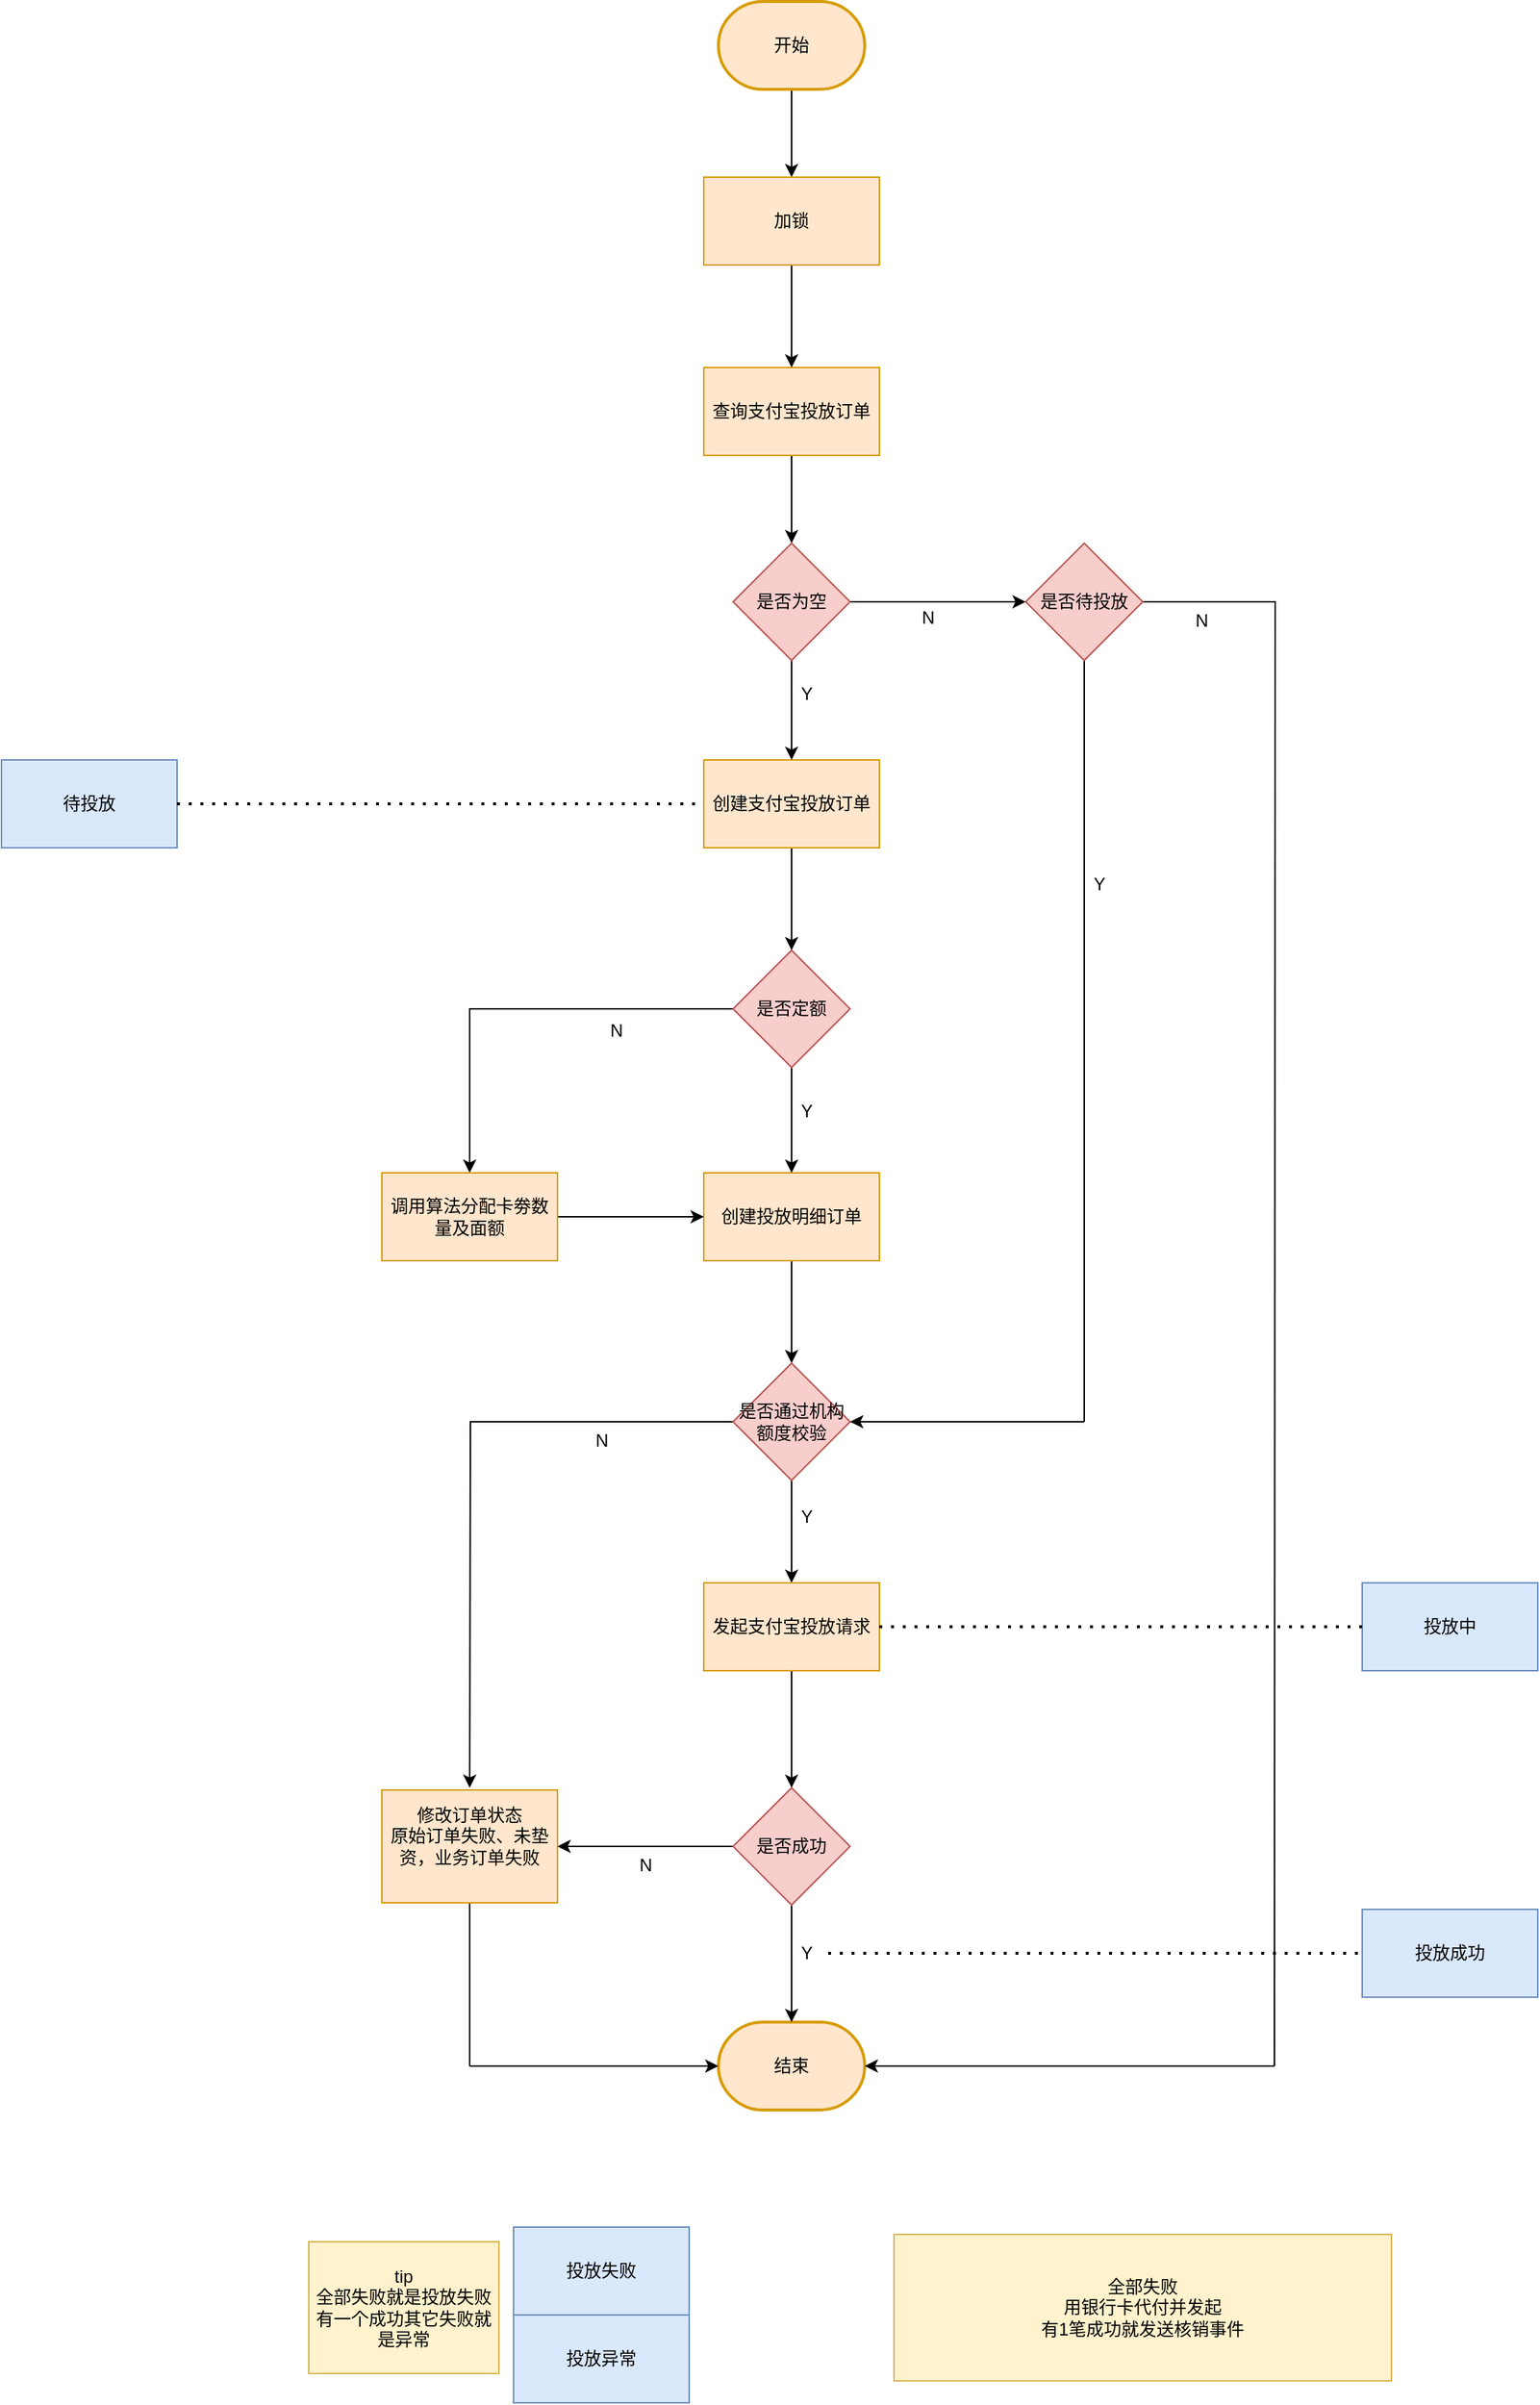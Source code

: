 <mxfile version="24.0.0" type="github">
  <diagram name="第 1 页" id="8frAWVtzLvTuzlNs_-fz">
    <mxGraphModel dx="1259" dy="654" grid="1" gridSize="10" guides="1" tooltips="1" connect="1" arrows="1" fold="1" page="1" pageScale="1" pageWidth="1654" pageHeight="2336" math="0" shadow="0">
      <root>
        <mxCell id="0" />
        <mxCell id="1" parent="0" />
        <mxCell id="xYjpcLdxqhervv9B-v4O-3" value="" style="edgeStyle=orthogonalEdgeStyle;rounded=0;orthogonalLoop=1;jettySize=auto;html=1;" parent="1" source="g6f9Jw1fsvvUWU2UvQlF-1" target="g6f9Jw1fsvvUWU2UvQlF-29" edge="1">
          <mxGeometry relative="1" as="geometry" />
        </mxCell>
        <mxCell id="g6f9Jw1fsvvUWU2UvQlF-1" value="开始" style="strokeWidth=2;html=1;shape=mxgraph.flowchart.terminator;whiteSpace=wrap;fillColor=#ffe6cc;strokeColor=#d79b00;" parent="1" vertex="1">
          <mxGeometry x="620" y="240" width="100" height="60" as="geometry" />
        </mxCell>
        <mxCell id="xYjpcLdxqhervv9B-v4O-5" value="" style="edgeStyle=orthogonalEdgeStyle;rounded=0;orthogonalLoop=1;jettySize=auto;html=1;" parent="1" source="g6f9Jw1fsvvUWU2UvQlF-4" target="mvtBaJ4apNlxIbWJkmAT-6" edge="1">
          <mxGeometry relative="1" as="geometry" />
        </mxCell>
        <mxCell id="g6f9Jw1fsvvUWU2UvQlF-4" value="查询支付宝投放订单" style="rounded=0;whiteSpace=wrap;html=1;fillColor=#ffe6cc;strokeColor=#d79b00;" parent="1" vertex="1">
          <mxGeometry x="610" y="490" width="120" height="60" as="geometry" />
        </mxCell>
        <mxCell id="xYjpcLdxqhervv9B-v4O-13" value="" style="edgeStyle=orthogonalEdgeStyle;rounded=0;orthogonalLoop=1;jettySize=auto;html=1;" parent="1" source="g6f9Jw1fsvvUWU2UvQlF-5" target="g6f9Jw1fsvvUWU2UvQlF-19" edge="1">
          <mxGeometry relative="1" as="geometry" />
        </mxCell>
        <mxCell id="g6f9Jw1fsvvUWU2UvQlF-5" value="创建投放明细订单" style="rounded=0;whiteSpace=wrap;html=1;fillColor=#ffe6cc;strokeColor=#d79b00;" parent="1" vertex="1">
          <mxGeometry x="610" y="1040" width="120" height="60" as="geometry" />
        </mxCell>
        <mxCell id="xYjpcLdxqhervv9B-v4O-9" value="" style="edgeStyle=orthogonalEdgeStyle;rounded=0;orthogonalLoop=1;jettySize=auto;html=1;" parent="1" source="g6f9Jw1fsvvUWU2UvQlF-6" target="g6f9Jw1fsvvUWU2UvQlF-5" edge="1">
          <mxGeometry relative="1" as="geometry" />
        </mxCell>
        <mxCell id="xYjpcLdxqhervv9B-v4O-24" style="edgeStyle=orthogonalEdgeStyle;rounded=0;orthogonalLoop=1;jettySize=auto;html=1;entryX=0.5;entryY=0;entryDx=0;entryDy=0;elbow=vertical;" parent="1" source="g6f9Jw1fsvvUWU2UvQlF-6" target="g6f9Jw1fsvvUWU2UvQlF-8" edge="1">
          <mxGeometry relative="1" as="geometry" />
        </mxCell>
        <mxCell id="g6f9Jw1fsvvUWU2UvQlF-6" value="是否定额" style="rhombus;whiteSpace=wrap;html=1;fillColor=#f8cecc;strokeColor=#b85450;" parent="1" vertex="1">
          <mxGeometry x="630" y="888" width="80" height="80" as="geometry" />
        </mxCell>
        <mxCell id="xYjpcLdxqhervv9B-v4O-23" style="edgeStyle=orthogonalEdgeStyle;rounded=0;orthogonalLoop=1;jettySize=auto;html=1;entryX=0;entryY=0.5;entryDx=0;entryDy=0;elbow=vertical;" parent="1" source="g6f9Jw1fsvvUWU2UvQlF-8" target="g6f9Jw1fsvvUWU2UvQlF-5" edge="1">
          <mxGeometry relative="1" as="geometry" />
        </mxCell>
        <mxCell id="g6f9Jw1fsvvUWU2UvQlF-8" value="调用算法分配卡劵数量及面额" style="rounded=0;whiteSpace=wrap;html=1;fillColor=#ffe6cc;strokeColor=#d79b00;" parent="1" vertex="1">
          <mxGeometry x="390" y="1040" width="120" height="60" as="geometry" />
        </mxCell>
        <mxCell id="g6f9Jw1fsvvUWU2UvQlF-18" value="结束" style="strokeWidth=2;html=1;shape=mxgraph.flowchart.terminator;whiteSpace=wrap;fillColor=#ffe6cc;strokeColor=#d79b00;" parent="1" vertex="1">
          <mxGeometry x="620" y="1620" width="100" height="60" as="geometry" />
        </mxCell>
        <mxCell id="xYjpcLdxqhervv9B-v4O-14" value="" style="edgeStyle=orthogonalEdgeStyle;rounded=0;orthogonalLoop=1;jettySize=auto;html=1;" parent="1" source="g6f9Jw1fsvvUWU2UvQlF-19" target="g6f9Jw1fsvvUWU2UvQlF-20" edge="1">
          <mxGeometry relative="1" as="geometry" />
        </mxCell>
        <mxCell id="xYjpcLdxqhervv9B-v4O-27" style="edgeStyle=orthogonalEdgeStyle;rounded=0;orthogonalLoop=1;jettySize=auto;html=1;elbow=vertical;" parent="1" source="g6f9Jw1fsvvUWU2UvQlF-19" edge="1">
          <mxGeometry relative="1" as="geometry">
            <mxPoint x="450" y="1460" as="targetPoint" />
          </mxGeometry>
        </mxCell>
        <mxCell id="g6f9Jw1fsvvUWU2UvQlF-19" value="是否通过机构额度校验" style="rhombus;whiteSpace=wrap;html=1;fillColor=#f8cecc;strokeColor=#b85450;" parent="1" vertex="1">
          <mxGeometry x="630" y="1170" width="80" height="80" as="geometry" />
        </mxCell>
        <mxCell id="xYjpcLdxqhervv9B-v4O-15" value="" style="edgeStyle=orthogonalEdgeStyle;rounded=0;orthogonalLoop=1;jettySize=auto;html=1;" parent="1" source="g6f9Jw1fsvvUWU2UvQlF-20" target="mvtBaJ4apNlxIbWJkmAT-19" edge="1">
          <mxGeometry relative="1" as="geometry" />
        </mxCell>
        <mxCell id="g6f9Jw1fsvvUWU2UvQlF-20" value="发起支付宝投放请求" style="rounded=0;whiteSpace=wrap;html=1;fillColor=#ffe6cc;strokeColor=#d79b00;" parent="1" vertex="1">
          <mxGeometry x="610" y="1320" width="120" height="60" as="geometry" />
        </mxCell>
        <mxCell id="xYjpcLdxqhervv9B-v4O-4" value="" style="edgeStyle=orthogonalEdgeStyle;rounded=0;orthogonalLoop=1;jettySize=auto;html=1;" parent="1" source="g6f9Jw1fsvvUWU2UvQlF-29" target="g6f9Jw1fsvvUWU2UvQlF-4" edge="1">
          <mxGeometry relative="1" as="geometry" />
        </mxCell>
        <mxCell id="g6f9Jw1fsvvUWU2UvQlF-29" value="加锁" style="rounded=0;whiteSpace=wrap;html=1;fillColor=#ffe6cc;strokeColor=#d79b00;" parent="1" vertex="1">
          <mxGeometry x="610" y="360" width="120" height="60" as="geometry" />
        </mxCell>
        <mxCell id="xYjpcLdxqhervv9B-v4O-29" style="edgeStyle=orthogonalEdgeStyle;rounded=0;orthogonalLoop=1;jettySize=auto;html=1;elbow=vertical;endArrow=none;endFill=0;" parent="1" source="g6f9Jw1fsvvUWU2UvQlF-37" edge="1">
          <mxGeometry relative="1" as="geometry">
            <mxPoint x="450" y="1650" as="targetPoint" />
          </mxGeometry>
        </mxCell>
        <mxCell id="g6f9Jw1fsvvUWU2UvQlF-37" value="修改订单状态&lt;div&gt;原始订单失败、未垫资，&lt;span style=&quot;background-color: initial;&quot;&gt;业务订单失败&lt;/span&gt;&lt;/div&gt;&lt;div&gt;&lt;br&gt;&lt;/div&gt;" style="rounded=0;whiteSpace=wrap;html=1;fillColor=#ffe6cc;strokeColor=#d79b00;" parent="1" vertex="1">
          <mxGeometry x="390" y="1461.5" width="120" height="77" as="geometry" />
        </mxCell>
        <mxCell id="xYjpcLdxqhervv9B-v4O-8" value="" style="edgeStyle=orthogonalEdgeStyle;rounded=0;orthogonalLoop=1;jettySize=auto;html=1;" parent="1" source="mvtBaJ4apNlxIbWJkmAT-2" target="g6f9Jw1fsvvUWU2UvQlF-6" edge="1">
          <mxGeometry relative="1" as="geometry" />
        </mxCell>
        <mxCell id="mvtBaJ4apNlxIbWJkmAT-2" value="&lt;div&gt;创建支付宝投放订单&lt;/div&gt;" style="rounded=0;whiteSpace=wrap;html=1;fillColor=#ffe6cc;strokeColor=#d79b00;" parent="1" vertex="1">
          <mxGeometry x="610" y="758" width="120" height="60" as="geometry" />
        </mxCell>
        <mxCell id="xYjpcLdxqhervv9B-v4O-6" value="" style="edgeStyle=orthogonalEdgeStyle;rounded=0;orthogonalLoop=1;jettySize=auto;html=1;" parent="1" source="mvtBaJ4apNlxIbWJkmAT-6" target="mvtBaJ4apNlxIbWJkmAT-2" edge="1">
          <mxGeometry relative="1" as="geometry" />
        </mxCell>
        <mxCell id="xYjpcLdxqhervv9B-v4O-11" style="edgeStyle=orthogonalEdgeStyle;rounded=0;orthogonalLoop=1;jettySize=auto;html=1;entryX=0;entryY=0.5;entryDx=0;entryDy=0;" parent="1" source="mvtBaJ4apNlxIbWJkmAT-6" target="xYjpcLdxqhervv9B-v4O-1" edge="1">
          <mxGeometry relative="1" as="geometry" />
        </mxCell>
        <mxCell id="mvtBaJ4apNlxIbWJkmAT-6" value="是否为空" style="rhombus;whiteSpace=wrap;html=1;fillColor=#f8cecc;strokeColor=#b85450;" parent="1" vertex="1">
          <mxGeometry x="630" y="610" width="80" height="80" as="geometry" />
        </mxCell>
        <mxCell id="xYjpcLdxqhervv9B-v4O-16" value="" style="edgeStyle=orthogonalEdgeStyle;rounded=0;orthogonalLoop=1;jettySize=auto;html=1;" parent="1" source="mvtBaJ4apNlxIbWJkmAT-19" target="g6f9Jw1fsvvUWU2UvQlF-18" edge="1">
          <mxGeometry relative="1" as="geometry" />
        </mxCell>
        <mxCell id="xYjpcLdxqhervv9B-v4O-28" style="edgeStyle=orthogonalEdgeStyle;rounded=0;orthogonalLoop=1;jettySize=auto;html=1;entryX=1;entryY=0.5;entryDx=0;entryDy=0;elbow=vertical;" parent="1" source="mvtBaJ4apNlxIbWJkmAT-19" target="g6f9Jw1fsvvUWU2UvQlF-37" edge="1">
          <mxGeometry relative="1" as="geometry" />
        </mxCell>
        <mxCell id="mvtBaJ4apNlxIbWJkmAT-19" value="是否成功" style="rhombus;whiteSpace=wrap;html=1;fillColor=#f8cecc;strokeColor=#b85450;" parent="1" vertex="1">
          <mxGeometry x="630" y="1460" width="80" height="80" as="geometry" />
        </mxCell>
        <mxCell id="mvtBaJ4apNlxIbWJkmAT-21" value="&lt;div&gt;全部失败&lt;/div&gt;用银行卡代付并发起&lt;div&gt;有1笔成功就发送核销事件&lt;/div&gt;" style="rounded=0;whiteSpace=wrap;html=1;fillColor=#fff2cc;strokeColor=#d6b656;" parent="1" vertex="1">
          <mxGeometry x="740" y="1765" width="340" height="100" as="geometry" />
        </mxCell>
        <mxCell id="xYjpcLdxqhervv9B-v4O-25" style="edgeStyle=orthogonalEdgeStyle;rounded=0;orthogonalLoop=1;jettySize=auto;html=1;elbow=vertical;endArrow=none;endFill=0;" parent="1" source="xYjpcLdxqhervv9B-v4O-1" edge="1">
          <mxGeometry relative="1" as="geometry">
            <mxPoint x="870" y="1210" as="targetPoint" />
          </mxGeometry>
        </mxCell>
        <mxCell id="xYjpcLdxqhervv9B-v4O-32" style="edgeStyle=orthogonalEdgeStyle;rounded=0;orthogonalLoop=1;jettySize=auto;html=1;elbow=vertical;endArrow=none;endFill=0;" parent="1" source="xYjpcLdxqhervv9B-v4O-1" edge="1">
          <mxGeometry relative="1" as="geometry">
            <mxPoint x="1000" y="1650" as="targetPoint" />
          </mxGeometry>
        </mxCell>
        <mxCell id="xYjpcLdxqhervv9B-v4O-1" value="是否待投放" style="rhombus;whiteSpace=wrap;html=1;fillColor=#f8cecc;strokeColor=#b85450;" parent="1" vertex="1">
          <mxGeometry x="830" y="610" width="80" height="80" as="geometry" />
        </mxCell>
        <mxCell id="xYjpcLdxqhervv9B-v4O-26" value="" style="endArrow=classic;html=1;rounded=0;elbow=vertical;entryX=1;entryY=0.5;entryDx=0;entryDy=0;" parent="1" target="g6f9Jw1fsvvUWU2UvQlF-19" edge="1">
          <mxGeometry width="50" height="50" relative="1" as="geometry">
            <mxPoint x="870" y="1210" as="sourcePoint" />
            <mxPoint x="1080" y="920" as="targetPoint" />
          </mxGeometry>
        </mxCell>
        <mxCell id="xYjpcLdxqhervv9B-v4O-30" value="" style="endArrow=classic;html=1;rounded=0;elbow=vertical;entryX=0;entryY=0.5;entryDx=0;entryDy=0;entryPerimeter=0;" parent="1" target="g6f9Jw1fsvvUWU2UvQlF-18" edge="1">
          <mxGeometry width="50" height="50" relative="1" as="geometry">
            <mxPoint x="450" y="1650" as="sourcePoint" />
            <mxPoint x="1040" y="1360" as="targetPoint" />
          </mxGeometry>
        </mxCell>
        <mxCell id="xYjpcLdxqhervv9B-v4O-33" value="" style="endArrow=classic;html=1;rounded=0;elbow=vertical;entryX=1;entryY=0.5;entryDx=0;entryDy=0;entryPerimeter=0;" parent="1" target="g6f9Jw1fsvvUWU2UvQlF-18" edge="1">
          <mxGeometry width="50" height="50" relative="1" as="geometry">
            <mxPoint x="1000" y="1650" as="sourcePoint" />
            <mxPoint x="1040" y="1300" as="targetPoint" />
          </mxGeometry>
        </mxCell>
        <mxCell id="xYjpcLdxqhervv9B-v4O-34" value="N" style="text;html=1;align=center;verticalAlign=middle;resizable=0;points=[];autosize=1;strokeColor=none;fillColor=none;" parent="1" vertex="1">
          <mxGeometry x="748" y="646" width="30" height="30" as="geometry" />
        </mxCell>
        <mxCell id="xYjpcLdxqhervv9B-v4O-35" value="Y" style="text;html=1;align=center;verticalAlign=middle;resizable=0;points=[];autosize=1;strokeColor=none;fillColor=none;" parent="1" vertex="1">
          <mxGeometry x="665" y="698" width="30" height="30" as="geometry" />
        </mxCell>
        <mxCell id="xYjpcLdxqhervv9B-v4O-37" value="Y" style="text;html=1;align=center;verticalAlign=middle;resizable=0;points=[];autosize=1;strokeColor=none;fillColor=none;" parent="1" vertex="1">
          <mxGeometry x="665" y="983" width="30" height="30" as="geometry" />
        </mxCell>
        <mxCell id="xYjpcLdxqhervv9B-v4O-38" value="N" style="text;html=1;align=center;verticalAlign=middle;resizable=0;points=[];autosize=1;strokeColor=none;fillColor=none;" parent="1" vertex="1">
          <mxGeometry x="535" y="928" width="30" height="30" as="geometry" />
        </mxCell>
        <mxCell id="xYjpcLdxqhervv9B-v4O-39" value="Y" style="text;html=1;align=center;verticalAlign=middle;resizable=0;points=[];autosize=1;strokeColor=none;fillColor=none;" parent="1" vertex="1">
          <mxGeometry x="665" y="1260" width="30" height="30" as="geometry" />
        </mxCell>
        <mxCell id="xYjpcLdxqhervv9B-v4O-40" value="N" style="text;html=1;align=center;verticalAlign=middle;resizable=0;points=[];autosize=1;strokeColor=none;fillColor=none;" parent="1" vertex="1">
          <mxGeometry x="525" y="1208" width="30" height="30" as="geometry" />
        </mxCell>
        <mxCell id="xYjpcLdxqhervv9B-v4O-42" value="Y" style="text;html=1;align=center;verticalAlign=middle;resizable=0;points=[];autosize=1;strokeColor=none;fillColor=none;" parent="1" vertex="1">
          <mxGeometry x="665" y="1558" width="30" height="30" as="geometry" />
        </mxCell>
        <mxCell id="xYjpcLdxqhervv9B-v4O-43" value="N" style="text;html=1;align=center;verticalAlign=middle;resizable=0;points=[];autosize=1;strokeColor=none;fillColor=none;" parent="1" vertex="1">
          <mxGeometry x="555" y="1498" width="30" height="30" as="geometry" />
        </mxCell>
        <mxCell id="xYjpcLdxqhervv9B-v4O-44" value="Y" style="text;html=1;align=center;verticalAlign=middle;resizable=0;points=[];autosize=1;strokeColor=none;fillColor=none;" parent="1" vertex="1">
          <mxGeometry x="865" y="828" width="30" height="30" as="geometry" />
        </mxCell>
        <mxCell id="xYjpcLdxqhervv9B-v4O-45" value="N" style="text;html=1;align=center;verticalAlign=middle;resizable=0;points=[];autosize=1;strokeColor=none;fillColor=none;" parent="1" vertex="1">
          <mxGeometry x="935" y="648" width="30" height="30" as="geometry" />
        </mxCell>
        <mxCell id="qonTcMMT2vlVN5GLadFT-1" value="待投放" style="rounded=0;whiteSpace=wrap;html=1;fillColor=#dae8fc;strokeColor=#6c8ebf;" parent="1" vertex="1">
          <mxGeometry x="130" y="758" width="120" height="60" as="geometry" />
        </mxCell>
        <mxCell id="qonTcMMT2vlVN5GLadFT-2" value="投放中" style="rounded=0;whiteSpace=wrap;html=1;fillColor=#dae8fc;strokeColor=#6c8ebf;" parent="1" vertex="1">
          <mxGeometry x="1060" y="1320" width="120" height="60" as="geometry" />
        </mxCell>
        <mxCell id="qonTcMMT2vlVN5GLadFT-3" value="投放成功" style="rounded=0;whiteSpace=wrap;html=1;fillColor=#dae8fc;strokeColor=#6c8ebf;" parent="1" vertex="1">
          <mxGeometry x="1060" y="1543" width="120" height="60" as="geometry" />
        </mxCell>
        <mxCell id="qonTcMMT2vlVN5GLadFT-4" value="投放失败" style="rounded=0;whiteSpace=wrap;html=1;fillColor=#dae8fc;strokeColor=#6c8ebf;" parent="1" vertex="1">
          <mxGeometry x="480" y="1760" width="120" height="60" as="geometry" />
        </mxCell>
        <mxCell id="qonTcMMT2vlVN5GLadFT-5" value="投放异常" style="rounded=0;whiteSpace=wrap;html=1;fillColor=#dae8fc;strokeColor=#6c8ebf;" parent="1" vertex="1">
          <mxGeometry x="480" y="1820" width="120" height="60" as="geometry" />
        </mxCell>
        <mxCell id="qonTcMMT2vlVN5GLadFT-6" value="" style="endArrow=none;dashed=1;html=1;dashPattern=1 3;strokeWidth=2;rounded=0;entryX=0;entryY=0.5;entryDx=0;entryDy=0;exitX=1;exitY=0.5;exitDx=0;exitDy=0;" parent="1" source="qonTcMMT2vlVN5GLadFT-1" target="mvtBaJ4apNlxIbWJkmAT-2" edge="1">
          <mxGeometry width="50" height="50" relative="1" as="geometry">
            <mxPoint x="400" y="880" as="sourcePoint" />
            <mxPoint x="450" y="830" as="targetPoint" />
          </mxGeometry>
        </mxCell>
        <mxCell id="qonTcMMT2vlVN5GLadFT-7" value="" style="endArrow=none;dashed=1;html=1;dashPattern=1 3;strokeWidth=2;rounded=0;exitX=1;exitY=0.5;exitDx=0;exitDy=0;entryX=0;entryY=0.5;entryDx=0;entryDy=0;" parent="1" source="g6f9Jw1fsvvUWU2UvQlF-20" target="qonTcMMT2vlVN5GLadFT-2" edge="1">
          <mxGeometry width="50" height="50" relative="1" as="geometry">
            <mxPoint x="710" y="1320" as="sourcePoint" />
            <mxPoint x="760" y="1270" as="targetPoint" />
          </mxGeometry>
        </mxCell>
        <mxCell id="qonTcMMT2vlVN5GLadFT-8" value="" style="endArrow=none;dashed=1;html=1;dashPattern=1 3;strokeWidth=2;rounded=0;entryX=0;entryY=0.5;entryDx=0;entryDy=0;" parent="1" source="xYjpcLdxqhervv9B-v4O-42" target="qonTcMMT2vlVN5GLadFT-3" edge="1">
          <mxGeometry width="50" height="50" relative="1" as="geometry">
            <mxPoint x="530" y="1530" as="sourcePoint" />
            <mxPoint x="580" y="1480" as="targetPoint" />
          </mxGeometry>
        </mxCell>
        <mxCell id="zTo0ozdgS8dBb9CDcyK3-2" value="tip&lt;div&gt;全部失败就是投放失败&lt;/div&gt;&lt;div&gt;有一个成功其它失败就是异常&lt;/div&gt;" style="rounded=0;whiteSpace=wrap;html=1;fillColor=#fff2cc;strokeColor=#d6b656;" vertex="1" parent="1">
          <mxGeometry x="340" y="1770" width="130" height="90" as="geometry" />
        </mxCell>
      </root>
    </mxGraphModel>
  </diagram>
</mxfile>
